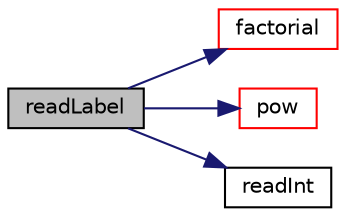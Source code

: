 digraph "readLabel"
{
  bgcolor="transparent";
  edge [fontname="Helvetica",fontsize="10",labelfontname="Helvetica",labelfontsize="10"];
  node [fontname="Helvetica",fontsize="10",shape=record];
  rankdir="LR";
  Node1 [label="readLabel",height=0.2,width=0.4,color="black", fillcolor="grey75", style="filled", fontcolor="black"];
  Node1 -> Node2 [color="midnightblue",fontsize="10",style="solid",fontname="Helvetica"];
  Node2 [label="factorial",height=0.2,width=0.4,color="red",URL="$a10909.html#ac0654901c2c49481cf0fb2047b8c2f0a",tooltip="Evaluate n! : 0 < n <= 12. "];
  Node1 -> Node3 [color="midnightblue",fontsize="10",style="solid",fontname="Helvetica"];
  Node3 [label="pow",height=0.2,width=0.4,color="red",URL="$a10909.html#a7500c8e9d27a442adc75e287de074c7c"];
  Node1 -> Node4 [color="midnightblue",fontsize="10",style="solid",fontname="Helvetica"];
  Node4 [label="readInt",height=0.2,width=0.4,color="black",URL="$a10909.html#a319cc1e2c914424c15cde8b624cb6c6b"];
}
